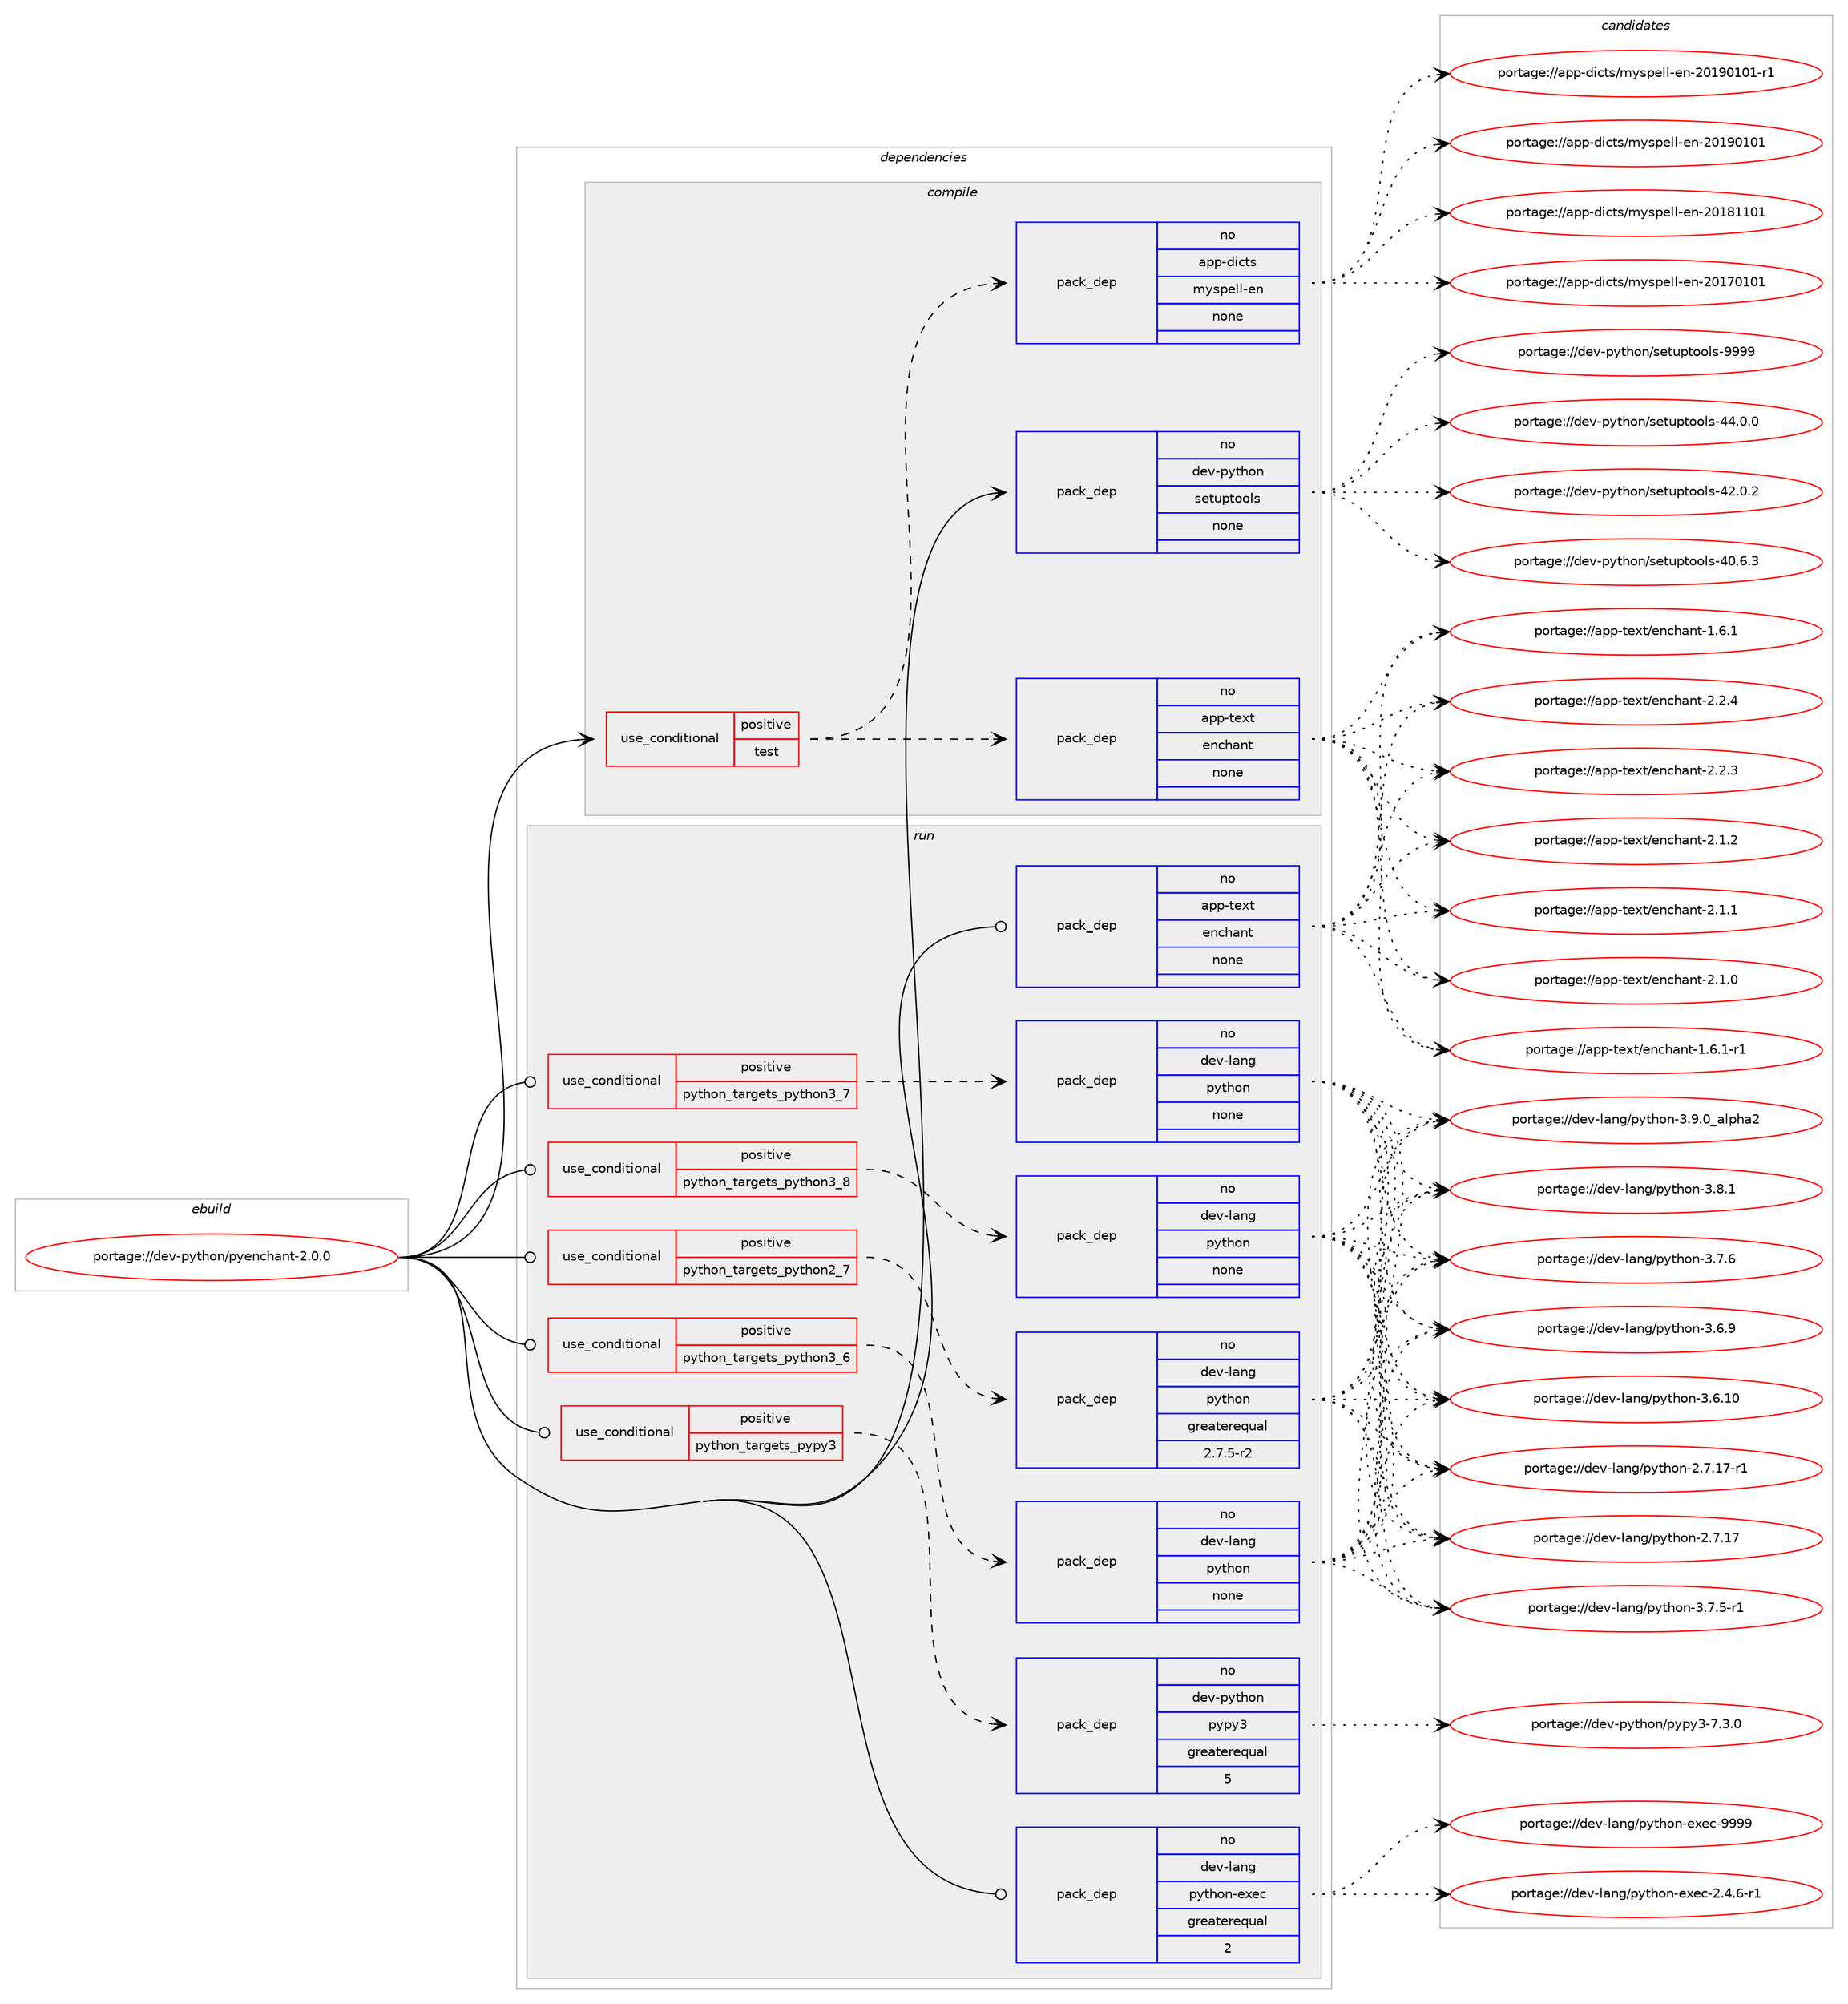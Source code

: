 digraph prolog {

# *************
# Graph options
# *************

newrank=true;
concentrate=true;
compound=true;
graph [rankdir=LR,fontname=Helvetica,fontsize=10,ranksep=1.5];#, ranksep=2.5, nodesep=0.2];
edge  [arrowhead=vee];
node  [fontname=Helvetica,fontsize=10];

# **********
# The ebuild
# **********

subgraph cluster_leftcol {
color=gray;
label=<<i>ebuild</i>>;
id [label="portage://dev-python/pyenchant-2.0.0", color=red, width=4, href="../dev-python/pyenchant-2.0.0.svg"];
}

# ****************
# The dependencies
# ****************

subgraph cluster_midcol {
color=gray;
label=<<i>dependencies</i>>;
subgraph cluster_compile {
fillcolor="#eeeeee";
style=filled;
label=<<i>compile</i>>;
subgraph cond109606 {
dependency438560 [label=<<TABLE BORDER="0" CELLBORDER="1" CELLSPACING="0" CELLPADDING="4"><TR><TD ROWSPAN="3" CELLPADDING="10">use_conditional</TD></TR><TR><TD>positive</TD></TR><TR><TD>test</TD></TR></TABLE>>, shape=none, color=red];
subgraph pack324016 {
dependency438561 [label=<<TABLE BORDER="0" CELLBORDER="1" CELLSPACING="0" CELLPADDING="4" WIDTH="220"><TR><TD ROWSPAN="6" CELLPADDING="30">pack_dep</TD></TR><TR><TD WIDTH="110">no</TD></TR><TR><TD>app-text</TD></TR><TR><TD>enchant</TD></TR><TR><TD>none</TD></TR><TR><TD></TD></TR></TABLE>>, shape=none, color=blue];
}
dependency438560:e -> dependency438561:w [weight=20,style="dashed",arrowhead="vee"];
subgraph pack324017 {
dependency438562 [label=<<TABLE BORDER="0" CELLBORDER="1" CELLSPACING="0" CELLPADDING="4" WIDTH="220"><TR><TD ROWSPAN="6" CELLPADDING="30">pack_dep</TD></TR><TR><TD WIDTH="110">no</TD></TR><TR><TD>app-dicts</TD></TR><TR><TD>myspell-en</TD></TR><TR><TD>none</TD></TR><TR><TD></TD></TR></TABLE>>, shape=none, color=blue];
}
dependency438560:e -> dependency438562:w [weight=20,style="dashed",arrowhead="vee"];
}
id:e -> dependency438560:w [weight=20,style="solid",arrowhead="vee"];
subgraph pack324018 {
dependency438563 [label=<<TABLE BORDER="0" CELLBORDER="1" CELLSPACING="0" CELLPADDING="4" WIDTH="220"><TR><TD ROWSPAN="6" CELLPADDING="30">pack_dep</TD></TR><TR><TD WIDTH="110">no</TD></TR><TR><TD>dev-python</TD></TR><TR><TD>setuptools</TD></TR><TR><TD>none</TD></TR><TR><TD></TD></TR></TABLE>>, shape=none, color=blue];
}
id:e -> dependency438563:w [weight=20,style="solid",arrowhead="vee"];
}
subgraph cluster_compileandrun {
fillcolor="#eeeeee";
style=filled;
label=<<i>compile and run</i>>;
}
subgraph cluster_run {
fillcolor="#eeeeee";
style=filled;
label=<<i>run</i>>;
subgraph cond109607 {
dependency438564 [label=<<TABLE BORDER="0" CELLBORDER="1" CELLSPACING="0" CELLPADDING="4"><TR><TD ROWSPAN="3" CELLPADDING="10">use_conditional</TD></TR><TR><TD>positive</TD></TR><TR><TD>python_targets_pypy3</TD></TR></TABLE>>, shape=none, color=red];
subgraph pack324019 {
dependency438565 [label=<<TABLE BORDER="0" CELLBORDER="1" CELLSPACING="0" CELLPADDING="4" WIDTH="220"><TR><TD ROWSPAN="6" CELLPADDING="30">pack_dep</TD></TR><TR><TD WIDTH="110">no</TD></TR><TR><TD>dev-python</TD></TR><TR><TD>pypy3</TD></TR><TR><TD>greaterequal</TD></TR><TR><TD>5</TD></TR></TABLE>>, shape=none, color=blue];
}
dependency438564:e -> dependency438565:w [weight=20,style="dashed",arrowhead="vee"];
}
id:e -> dependency438564:w [weight=20,style="solid",arrowhead="odot"];
subgraph cond109608 {
dependency438566 [label=<<TABLE BORDER="0" CELLBORDER="1" CELLSPACING="0" CELLPADDING="4"><TR><TD ROWSPAN="3" CELLPADDING="10">use_conditional</TD></TR><TR><TD>positive</TD></TR><TR><TD>python_targets_python2_7</TD></TR></TABLE>>, shape=none, color=red];
subgraph pack324020 {
dependency438567 [label=<<TABLE BORDER="0" CELLBORDER="1" CELLSPACING="0" CELLPADDING="4" WIDTH="220"><TR><TD ROWSPAN="6" CELLPADDING="30">pack_dep</TD></TR><TR><TD WIDTH="110">no</TD></TR><TR><TD>dev-lang</TD></TR><TR><TD>python</TD></TR><TR><TD>greaterequal</TD></TR><TR><TD>2.7.5-r2</TD></TR></TABLE>>, shape=none, color=blue];
}
dependency438566:e -> dependency438567:w [weight=20,style="dashed",arrowhead="vee"];
}
id:e -> dependency438566:w [weight=20,style="solid",arrowhead="odot"];
subgraph cond109609 {
dependency438568 [label=<<TABLE BORDER="0" CELLBORDER="1" CELLSPACING="0" CELLPADDING="4"><TR><TD ROWSPAN="3" CELLPADDING="10">use_conditional</TD></TR><TR><TD>positive</TD></TR><TR><TD>python_targets_python3_6</TD></TR></TABLE>>, shape=none, color=red];
subgraph pack324021 {
dependency438569 [label=<<TABLE BORDER="0" CELLBORDER="1" CELLSPACING="0" CELLPADDING="4" WIDTH="220"><TR><TD ROWSPAN="6" CELLPADDING="30">pack_dep</TD></TR><TR><TD WIDTH="110">no</TD></TR><TR><TD>dev-lang</TD></TR><TR><TD>python</TD></TR><TR><TD>none</TD></TR><TR><TD></TD></TR></TABLE>>, shape=none, color=blue];
}
dependency438568:e -> dependency438569:w [weight=20,style="dashed",arrowhead="vee"];
}
id:e -> dependency438568:w [weight=20,style="solid",arrowhead="odot"];
subgraph cond109610 {
dependency438570 [label=<<TABLE BORDER="0" CELLBORDER="1" CELLSPACING="0" CELLPADDING="4"><TR><TD ROWSPAN="3" CELLPADDING="10">use_conditional</TD></TR><TR><TD>positive</TD></TR><TR><TD>python_targets_python3_7</TD></TR></TABLE>>, shape=none, color=red];
subgraph pack324022 {
dependency438571 [label=<<TABLE BORDER="0" CELLBORDER="1" CELLSPACING="0" CELLPADDING="4" WIDTH="220"><TR><TD ROWSPAN="6" CELLPADDING="30">pack_dep</TD></TR><TR><TD WIDTH="110">no</TD></TR><TR><TD>dev-lang</TD></TR><TR><TD>python</TD></TR><TR><TD>none</TD></TR><TR><TD></TD></TR></TABLE>>, shape=none, color=blue];
}
dependency438570:e -> dependency438571:w [weight=20,style="dashed",arrowhead="vee"];
}
id:e -> dependency438570:w [weight=20,style="solid",arrowhead="odot"];
subgraph cond109611 {
dependency438572 [label=<<TABLE BORDER="0" CELLBORDER="1" CELLSPACING="0" CELLPADDING="4"><TR><TD ROWSPAN="3" CELLPADDING="10">use_conditional</TD></TR><TR><TD>positive</TD></TR><TR><TD>python_targets_python3_8</TD></TR></TABLE>>, shape=none, color=red];
subgraph pack324023 {
dependency438573 [label=<<TABLE BORDER="0" CELLBORDER="1" CELLSPACING="0" CELLPADDING="4" WIDTH="220"><TR><TD ROWSPAN="6" CELLPADDING="30">pack_dep</TD></TR><TR><TD WIDTH="110">no</TD></TR><TR><TD>dev-lang</TD></TR><TR><TD>python</TD></TR><TR><TD>none</TD></TR><TR><TD></TD></TR></TABLE>>, shape=none, color=blue];
}
dependency438572:e -> dependency438573:w [weight=20,style="dashed",arrowhead="vee"];
}
id:e -> dependency438572:w [weight=20,style="solid",arrowhead="odot"];
subgraph pack324024 {
dependency438574 [label=<<TABLE BORDER="0" CELLBORDER="1" CELLSPACING="0" CELLPADDING="4" WIDTH="220"><TR><TD ROWSPAN="6" CELLPADDING="30">pack_dep</TD></TR><TR><TD WIDTH="110">no</TD></TR><TR><TD>app-text</TD></TR><TR><TD>enchant</TD></TR><TR><TD>none</TD></TR><TR><TD></TD></TR></TABLE>>, shape=none, color=blue];
}
id:e -> dependency438574:w [weight=20,style="solid",arrowhead="odot"];
subgraph pack324025 {
dependency438575 [label=<<TABLE BORDER="0" CELLBORDER="1" CELLSPACING="0" CELLPADDING="4" WIDTH="220"><TR><TD ROWSPAN="6" CELLPADDING="30">pack_dep</TD></TR><TR><TD WIDTH="110">no</TD></TR><TR><TD>dev-lang</TD></TR><TR><TD>python-exec</TD></TR><TR><TD>greaterequal</TD></TR><TR><TD>2</TD></TR></TABLE>>, shape=none, color=blue];
}
id:e -> dependency438575:w [weight=20,style="solid",arrowhead="odot"];
}
}

# **************
# The candidates
# **************

subgraph cluster_choices {
rank=same;
color=gray;
label=<<i>candidates</i>>;

subgraph choice324016 {
color=black;
nodesep=1;
choice9711211245116101120116471011109910497110116455046504652 [label="portage://app-text/enchant-2.2.4", color=red, width=4,href="../app-text/enchant-2.2.4.svg"];
choice9711211245116101120116471011109910497110116455046504651 [label="portage://app-text/enchant-2.2.3", color=red, width=4,href="../app-text/enchant-2.2.3.svg"];
choice9711211245116101120116471011109910497110116455046494650 [label="portage://app-text/enchant-2.1.2", color=red, width=4,href="../app-text/enchant-2.1.2.svg"];
choice9711211245116101120116471011109910497110116455046494649 [label="portage://app-text/enchant-2.1.1", color=red, width=4,href="../app-text/enchant-2.1.1.svg"];
choice9711211245116101120116471011109910497110116455046494648 [label="portage://app-text/enchant-2.1.0", color=red, width=4,href="../app-text/enchant-2.1.0.svg"];
choice97112112451161011201164710111099104971101164549465446494511449 [label="portage://app-text/enchant-1.6.1-r1", color=red, width=4,href="../app-text/enchant-1.6.1-r1.svg"];
choice9711211245116101120116471011109910497110116454946544649 [label="portage://app-text/enchant-1.6.1", color=red, width=4,href="../app-text/enchant-1.6.1.svg"];
dependency438561:e -> choice9711211245116101120116471011109910497110116455046504652:w [style=dotted,weight="100"];
dependency438561:e -> choice9711211245116101120116471011109910497110116455046504651:w [style=dotted,weight="100"];
dependency438561:e -> choice9711211245116101120116471011109910497110116455046494650:w [style=dotted,weight="100"];
dependency438561:e -> choice9711211245116101120116471011109910497110116455046494649:w [style=dotted,weight="100"];
dependency438561:e -> choice9711211245116101120116471011109910497110116455046494648:w [style=dotted,weight="100"];
dependency438561:e -> choice97112112451161011201164710111099104971101164549465446494511449:w [style=dotted,weight="100"];
dependency438561:e -> choice9711211245116101120116471011109910497110116454946544649:w [style=dotted,weight="100"];
}
subgraph choice324017 {
color=black;
nodesep=1;
choice97112112451001059911611547109121115112101108108451011104550484957484948494511449 [label="portage://app-dicts/myspell-en-20190101-r1", color=red, width=4,href="../app-dicts/myspell-en-20190101-r1.svg"];
choice9711211245100105991161154710912111511210110810845101110455048495748494849 [label="portage://app-dicts/myspell-en-20190101", color=red, width=4,href="../app-dicts/myspell-en-20190101.svg"];
choice9711211245100105991161154710912111511210110810845101110455048495649494849 [label="portage://app-dicts/myspell-en-20181101", color=red, width=4,href="../app-dicts/myspell-en-20181101.svg"];
choice9711211245100105991161154710912111511210110810845101110455048495548494849 [label="portage://app-dicts/myspell-en-20170101", color=red, width=4,href="../app-dicts/myspell-en-20170101.svg"];
dependency438562:e -> choice97112112451001059911611547109121115112101108108451011104550484957484948494511449:w [style=dotted,weight="100"];
dependency438562:e -> choice9711211245100105991161154710912111511210110810845101110455048495748494849:w [style=dotted,weight="100"];
dependency438562:e -> choice9711211245100105991161154710912111511210110810845101110455048495649494849:w [style=dotted,weight="100"];
dependency438562:e -> choice9711211245100105991161154710912111511210110810845101110455048495548494849:w [style=dotted,weight="100"];
}
subgraph choice324018 {
color=black;
nodesep=1;
choice10010111845112121116104111110471151011161171121161111111081154557575757 [label="portage://dev-python/setuptools-9999", color=red, width=4,href="../dev-python/setuptools-9999.svg"];
choice100101118451121211161041111104711510111611711211611111110811545525246484648 [label="portage://dev-python/setuptools-44.0.0", color=red, width=4,href="../dev-python/setuptools-44.0.0.svg"];
choice100101118451121211161041111104711510111611711211611111110811545525046484650 [label="portage://dev-python/setuptools-42.0.2", color=red, width=4,href="../dev-python/setuptools-42.0.2.svg"];
choice100101118451121211161041111104711510111611711211611111110811545524846544651 [label="portage://dev-python/setuptools-40.6.3", color=red, width=4,href="../dev-python/setuptools-40.6.3.svg"];
dependency438563:e -> choice10010111845112121116104111110471151011161171121161111111081154557575757:w [style=dotted,weight="100"];
dependency438563:e -> choice100101118451121211161041111104711510111611711211611111110811545525246484648:w [style=dotted,weight="100"];
dependency438563:e -> choice100101118451121211161041111104711510111611711211611111110811545525046484650:w [style=dotted,weight="100"];
dependency438563:e -> choice100101118451121211161041111104711510111611711211611111110811545524846544651:w [style=dotted,weight="100"];
}
subgraph choice324019 {
color=black;
nodesep=1;
choice100101118451121211161041111104711212111212151455546514648 [label="portage://dev-python/pypy3-7.3.0", color=red, width=4,href="../dev-python/pypy3-7.3.0.svg"];
dependency438565:e -> choice100101118451121211161041111104711212111212151455546514648:w [style=dotted,weight="100"];
}
subgraph choice324020 {
color=black;
nodesep=1;
choice10010111845108971101034711212111610411111045514657464895971081121049750 [label="portage://dev-lang/python-3.9.0_alpha2", color=red, width=4,href="../dev-lang/python-3.9.0_alpha2.svg"];
choice100101118451089711010347112121116104111110455146564649 [label="portage://dev-lang/python-3.8.1", color=red, width=4,href="../dev-lang/python-3.8.1.svg"];
choice100101118451089711010347112121116104111110455146554654 [label="portage://dev-lang/python-3.7.6", color=red, width=4,href="../dev-lang/python-3.7.6.svg"];
choice1001011184510897110103471121211161041111104551465546534511449 [label="portage://dev-lang/python-3.7.5-r1", color=red, width=4,href="../dev-lang/python-3.7.5-r1.svg"];
choice100101118451089711010347112121116104111110455146544657 [label="portage://dev-lang/python-3.6.9", color=red, width=4,href="../dev-lang/python-3.6.9.svg"];
choice10010111845108971101034711212111610411111045514654464948 [label="portage://dev-lang/python-3.6.10", color=red, width=4,href="../dev-lang/python-3.6.10.svg"];
choice100101118451089711010347112121116104111110455046554649554511449 [label="portage://dev-lang/python-2.7.17-r1", color=red, width=4,href="../dev-lang/python-2.7.17-r1.svg"];
choice10010111845108971101034711212111610411111045504655464955 [label="portage://dev-lang/python-2.7.17", color=red, width=4,href="../dev-lang/python-2.7.17.svg"];
dependency438567:e -> choice10010111845108971101034711212111610411111045514657464895971081121049750:w [style=dotted,weight="100"];
dependency438567:e -> choice100101118451089711010347112121116104111110455146564649:w [style=dotted,weight="100"];
dependency438567:e -> choice100101118451089711010347112121116104111110455146554654:w [style=dotted,weight="100"];
dependency438567:e -> choice1001011184510897110103471121211161041111104551465546534511449:w [style=dotted,weight="100"];
dependency438567:e -> choice100101118451089711010347112121116104111110455146544657:w [style=dotted,weight="100"];
dependency438567:e -> choice10010111845108971101034711212111610411111045514654464948:w [style=dotted,weight="100"];
dependency438567:e -> choice100101118451089711010347112121116104111110455046554649554511449:w [style=dotted,weight="100"];
dependency438567:e -> choice10010111845108971101034711212111610411111045504655464955:w [style=dotted,weight="100"];
}
subgraph choice324021 {
color=black;
nodesep=1;
choice10010111845108971101034711212111610411111045514657464895971081121049750 [label="portage://dev-lang/python-3.9.0_alpha2", color=red, width=4,href="../dev-lang/python-3.9.0_alpha2.svg"];
choice100101118451089711010347112121116104111110455146564649 [label="portage://dev-lang/python-3.8.1", color=red, width=4,href="../dev-lang/python-3.8.1.svg"];
choice100101118451089711010347112121116104111110455146554654 [label="portage://dev-lang/python-3.7.6", color=red, width=4,href="../dev-lang/python-3.7.6.svg"];
choice1001011184510897110103471121211161041111104551465546534511449 [label="portage://dev-lang/python-3.7.5-r1", color=red, width=4,href="../dev-lang/python-3.7.5-r1.svg"];
choice100101118451089711010347112121116104111110455146544657 [label="portage://dev-lang/python-3.6.9", color=red, width=4,href="../dev-lang/python-3.6.9.svg"];
choice10010111845108971101034711212111610411111045514654464948 [label="portage://dev-lang/python-3.6.10", color=red, width=4,href="../dev-lang/python-3.6.10.svg"];
choice100101118451089711010347112121116104111110455046554649554511449 [label="portage://dev-lang/python-2.7.17-r1", color=red, width=4,href="../dev-lang/python-2.7.17-r1.svg"];
choice10010111845108971101034711212111610411111045504655464955 [label="portage://dev-lang/python-2.7.17", color=red, width=4,href="../dev-lang/python-2.7.17.svg"];
dependency438569:e -> choice10010111845108971101034711212111610411111045514657464895971081121049750:w [style=dotted,weight="100"];
dependency438569:e -> choice100101118451089711010347112121116104111110455146564649:w [style=dotted,weight="100"];
dependency438569:e -> choice100101118451089711010347112121116104111110455146554654:w [style=dotted,weight="100"];
dependency438569:e -> choice1001011184510897110103471121211161041111104551465546534511449:w [style=dotted,weight="100"];
dependency438569:e -> choice100101118451089711010347112121116104111110455146544657:w [style=dotted,weight="100"];
dependency438569:e -> choice10010111845108971101034711212111610411111045514654464948:w [style=dotted,weight="100"];
dependency438569:e -> choice100101118451089711010347112121116104111110455046554649554511449:w [style=dotted,weight="100"];
dependency438569:e -> choice10010111845108971101034711212111610411111045504655464955:w [style=dotted,weight="100"];
}
subgraph choice324022 {
color=black;
nodesep=1;
choice10010111845108971101034711212111610411111045514657464895971081121049750 [label="portage://dev-lang/python-3.9.0_alpha2", color=red, width=4,href="../dev-lang/python-3.9.0_alpha2.svg"];
choice100101118451089711010347112121116104111110455146564649 [label="portage://dev-lang/python-3.8.1", color=red, width=4,href="../dev-lang/python-3.8.1.svg"];
choice100101118451089711010347112121116104111110455146554654 [label="portage://dev-lang/python-3.7.6", color=red, width=4,href="../dev-lang/python-3.7.6.svg"];
choice1001011184510897110103471121211161041111104551465546534511449 [label="portage://dev-lang/python-3.7.5-r1", color=red, width=4,href="../dev-lang/python-3.7.5-r1.svg"];
choice100101118451089711010347112121116104111110455146544657 [label="portage://dev-lang/python-3.6.9", color=red, width=4,href="../dev-lang/python-3.6.9.svg"];
choice10010111845108971101034711212111610411111045514654464948 [label="portage://dev-lang/python-3.6.10", color=red, width=4,href="../dev-lang/python-3.6.10.svg"];
choice100101118451089711010347112121116104111110455046554649554511449 [label="portage://dev-lang/python-2.7.17-r1", color=red, width=4,href="../dev-lang/python-2.7.17-r1.svg"];
choice10010111845108971101034711212111610411111045504655464955 [label="portage://dev-lang/python-2.7.17", color=red, width=4,href="../dev-lang/python-2.7.17.svg"];
dependency438571:e -> choice10010111845108971101034711212111610411111045514657464895971081121049750:w [style=dotted,weight="100"];
dependency438571:e -> choice100101118451089711010347112121116104111110455146564649:w [style=dotted,weight="100"];
dependency438571:e -> choice100101118451089711010347112121116104111110455146554654:w [style=dotted,weight="100"];
dependency438571:e -> choice1001011184510897110103471121211161041111104551465546534511449:w [style=dotted,weight="100"];
dependency438571:e -> choice100101118451089711010347112121116104111110455146544657:w [style=dotted,weight="100"];
dependency438571:e -> choice10010111845108971101034711212111610411111045514654464948:w [style=dotted,weight="100"];
dependency438571:e -> choice100101118451089711010347112121116104111110455046554649554511449:w [style=dotted,weight="100"];
dependency438571:e -> choice10010111845108971101034711212111610411111045504655464955:w [style=dotted,weight="100"];
}
subgraph choice324023 {
color=black;
nodesep=1;
choice10010111845108971101034711212111610411111045514657464895971081121049750 [label="portage://dev-lang/python-3.9.0_alpha2", color=red, width=4,href="../dev-lang/python-3.9.0_alpha2.svg"];
choice100101118451089711010347112121116104111110455146564649 [label="portage://dev-lang/python-3.8.1", color=red, width=4,href="../dev-lang/python-3.8.1.svg"];
choice100101118451089711010347112121116104111110455146554654 [label="portage://dev-lang/python-3.7.6", color=red, width=4,href="../dev-lang/python-3.7.6.svg"];
choice1001011184510897110103471121211161041111104551465546534511449 [label="portage://dev-lang/python-3.7.5-r1", color=red, width=4,href="../dev-lang/python-3.7.5-r1.svg"];
choice100101118451089711010347112121116104111110455146544657 [label="portage://dev-lang/python-3.6.9", color=red, width=4,href="../dev-lang/python-3.6.9.svg"];
choice10010111845108971101034711212111610411111045514654464948 [label="portage://dev-lang/python-3.6.10", color=red, width=4,href="../dev-lang/python-3.6.10.svg"];
choice100101118451089711010347112121116104111110455046554649554511449 [label="portage://dev-lang/python-2.7.17-r1", color=red, width=4,href="../dev-lang/python-2.7.17-r1.svg"];
choice10010111845108971101034711212111610411111045504655464955 [label="portage://dev-lang/python-2.7.17", color=red, width=4,href="../dev-lang/python-2.7.17.svg"];
dependency438573:e -> choice10010111845108971101034711212111610411111045514657464895971081121049750:w [style=dotted,weight="100"];
dependency438573:e -> choice100101118451089711010347112121116104111110455146564649:w [style=dotted,weight="100"];
dependency438573:e -> choice100101118451089711010347112121116104111110455146554654:w [style=dotted,weight="100"];
dependency438573:e -> choice1001011184510897110103471121211161041111104551465546534511449:w [style=dotted,weight="100"];
dependency438573:e -> choice100101118451089711010347112121116104111110455146544657:w [style=dotted,weight="100"];
dependency438573:e -> choice10010111845108971101034711212111610411111045514654464948:w [style=dotted,weight="100"];
dependency438573:e -> choice100101118451089711010347112121116104111110455046554649554511449:w [style=dotted,weight="100"];
dependency438573:e -> choice10010111845108971101034711212111610411111045504655464955:w [style=dotted,weight="100"];
}
subgraph choice324024 {
color=black;
nodesep=1;
choice9711211245116101120116471011109910497110116455046504652 [label="portage://app-text/enchant-2.2.4", color=red, width=4,href="../app-text/enchant-2.2.4.svg"];
choice9711211245116101120116471011109910497110116455046504651 [label="portage://app-text/enchant-2.2.3", color=red, width=4,href="../app-text/enchant-2.2.3.svg"];
choice9711211245116101120116471011109910497110116455046494650 [label="portage://app-text/enchant-2.1.2", color=red, width=4,href="../app-text/enchant-2.1.2.svg"];
choice9711211245116101120116471011109910497110116455046494649 [label="portage://app-text/enchant-2.1.1", color=red, width=4,href="../app-text/enchant-2.1.1.svg"];
choice9711211245116101120116471011109910497110116455046494648 [label="portage://app-text/enchant-2.1.0", color=red, width=4,href="../app-text/enchant-2.1.0.svg"];
choice97112112451161011201164710111099104971101164549465446494511449 [label="portage://app-text/enchant-1.6.1-r1", color=red, width=4,href="../app-text/enchant-1.6.1-r1.svg"];
choice9711211245116101120116471011109910497110116454946544649 [label="portage://app-text/enchant-1.6.1", color=red, width=4,href="../app-text/enchant-1.6.1.svg"];
dependency438574:e -> choice9711211245116101120116471011109910497110116455046504652:w [style=dotted,weight="100"];
dependency438574:e -> choice9711211245116101120116471011109910497110116455046504651:w [style=dotted,weight="100"];
dependency438574:e -> choice9711211245116101120116471011109910497110116455046494650:w [style=dotted,weight="100"];
dependency438574:e -> choice9711211245116101120116471011109910497110116455046494649:w [style=dotted,weight="100"];
dependency438574:e -> choice9711211245116101120116471011109910497110116455046494648:w [style=dotted,weight="100"];
dependency438574:e -> choice97112112451161011201164710111099104971101164549465446494511449:w [style=dotted,weight="100"];
dependency438574:e -> choice9711211245116101120116471011109910497110116454946544649:w [style=dotted,weight="100"];
}
subgraph choice324025 {
color=black;
nodesep=1;
choice10010111845108971101034711212111610411111045101120101994557575757 [label="portage://dev-lang/python-exec-9999", color=red, width=4,href="../dev-lang/python-exec-9999.svg"];
choice10010111845108971101034711212111610411111045101120101994550465246544511449 [label="portage://dev-lang/python-exec-2.4.6-r1", color=red, width=4,href="../dev-lang/python-exec-2.4.6-r1.svg"];
dependency438575:e -> choice10010111845108971101034711212111610411111045101120101994557575757:w [style=dotted,weight="100"];
dependency438575:e -> choice10010111845108971101034711212111610411111045101120101994550465246544511449:w [style=dotted,weight="100"];
}
}

}
